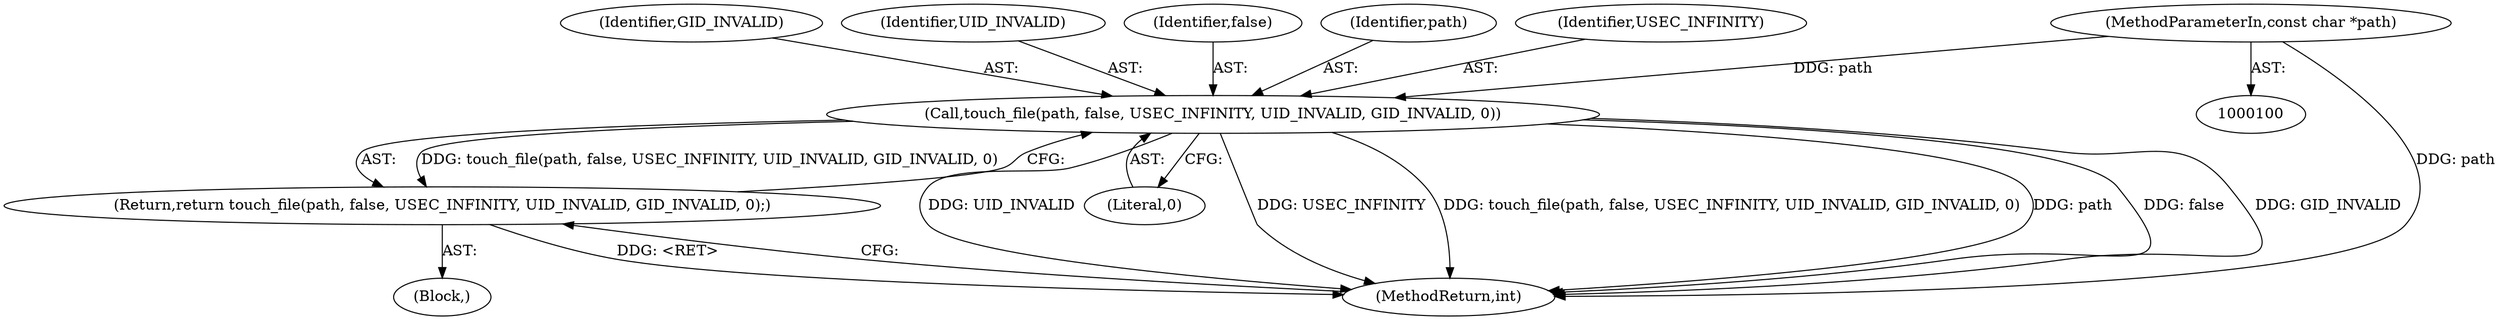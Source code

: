 digraph "1_systemd_ee735086f8670be1591fa9593e80dd60163a7a2f@pointer" {
"1000104" [label="(Call,touch_file(path, false, USEC_INFINITY, UID_INVALID, GID_INVALID, 0))"];
"1000101" [label="(MethodParameterIn,const char *path)"];
"1000103" [label="(Return,return touch_file(path, false, USEC_INFINITY, UID_INVALID, GID_INVALID, 0);)"];
"1000110" [label="(Literal,0)"];
"1000109" [label="(Identifier,GID_INVALID)"];
"1000102" [label="(Block,)"];
"1000108" [label="(Identifier,UID_INVALID)"];
"1000104" [label="(Call,touch_file(path, false, USEC_INFINITY, UID_INVALID, GID_INVALID, 0))"];
"1000111" [label="(MethodReturn,int)"];
"1000106" [label="(Identifier,false)"];
"1000103" [label="(Return,return touch_file(path, false, USEC_INFINITY, UID_INVALID, GID_INVALID, 0);)"];
"1000101" [label="(MethodParameterIn,const char *path)"];
"1000105" [label="(Identifier,path)"];
"1000107" [label="(Identifier,USEC_INFINITY)"];
"1000104" -> "1000103"  [label="AST: "];
"1000104" -> "1000110"  [label="CFG: "];
"1000105" -> "1000104"  [label="AST: "];
"1000106" -> "1000104"  [label="AST: "];
"1000107" -> "1000104"  [label="AST: "];
"1000108" -> "1000104"  [label="AST: "];
"1000109" -> "1000104"  [label="AST: "];
"1000110" -> "1000104"  [label="AST: "];
"1000103" -> "1000104"  [label="CFG: "];
"1000104" -> "1000111"  [label="DDG: UID_INVALID"];
"1000104" -> "1000111"  [label="DDG: USEC_INFINITY"];
"1000104" -> "1000111"  [label="DDG: touch_file(path, false, USEC_INFINITY, UID_INVALID, GID_INVALID, 0)"];
"1000104" -> "1000111"  [label="DDG: path"];
"1000104" -> "1000111"  [label="DDG: false"];
"1000104" -> "1000111"  [label="DDG: GID_INVALID"];
"1000104" -> "1000103"  [label="DDG: touch_file(path, false, USEC_INFINITY, UID_INVALID, GID_INVALID, 0)"];
"1000101" -> "1000104"  [label="DDG: path"];
"1000101" -> "1000100"  [label="AST: "];
"1000101" -> "1000111"  [label="DDG: path"];
"1000103" -> "1000102"  [label="AST: "];
"1000111" -> "1000103"  [label="CFG: "];
"1000103" -> "1000111"  [label="DDG: <RET>"];
}
